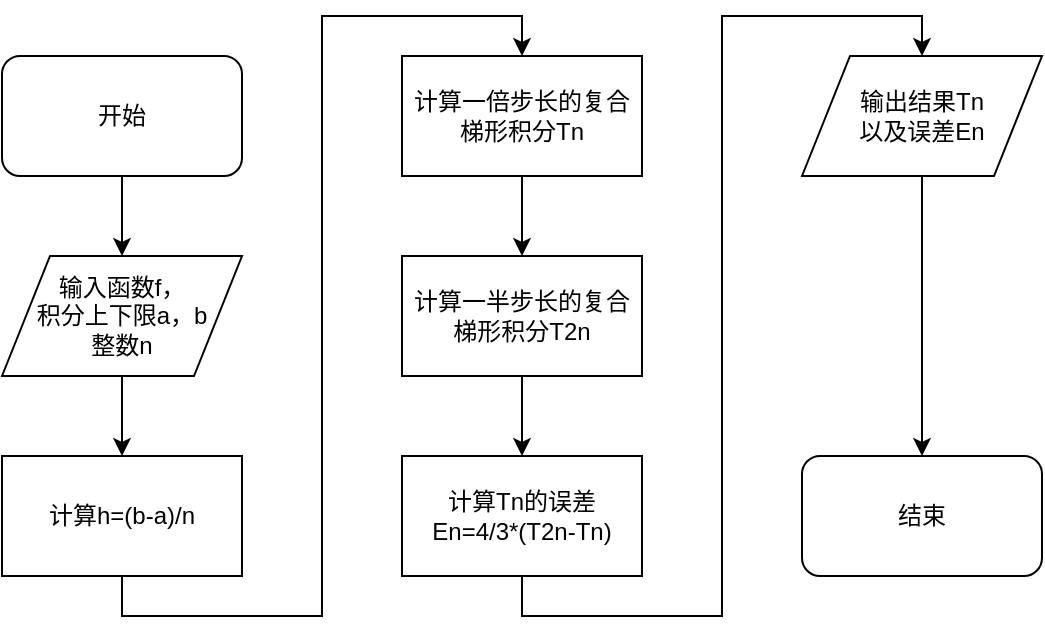 <mxfile version="12.1.3" type="device" pages="1"><diagram id="sdJuj8Prysm2mu3Ukcss" name="Page-1"><mxGraphModel dx="1024" dy="526" grid="1" gridSize="10" guides="1" tooltips="1" connect="1" arrows="1" fold="1" page="1" pageScale="1" pageWidth="827" pageHeight="1169" math="0" shadow="0"><root><mxCell id="0"/><mxCell id="1" parent="0"/><mxCell id="uVY-1v9Umz5g1eAys5ig-12" style="edgeStyle=orthogonalEdgeStyle;rounded=0;orthogonalLoop=1;jettySize=auto;html=1;exitX=0.5;exitY=1;exitDx=0;exitDy=0;entryX=0.5;entryY=0;entryDx=0;entryDy=0;" edge="1" parent="1" source="uVY-1v9Umz5g1eAys5ig-2" target="uVY-1v9Umz5g1eAys5ig-4"><mxGeometry relative="1" as="geometry"/></mxCell><mxCell id="uVY-1v9Umz5g1eAys5ig-2" value="开始" style="rounded=1;whiteSpace=wrap;html=1;" vertex="1" parent="1"><mxGeometry x="80" y="80" width="120" height="60" as="geometry"/></mxCell><mxCell id="uVY-1v9Umz5g1eAys5ig-13" style="edgeStyle=orthogonalEdgeStyle;rounded=0;orthogonalLoop=1;jettySize=auto;html=1;exitX=0.5;exitY=1;exitDx=0;exitDy=0;entryX=0.5;entryY=0;entryDx=0;entryDy=0;" edge="1" parent="1" source="uVY-1v9Umz5g1eAys5ig-4" target="uVY-1v9Umz5g1eAys5ig-5"><mxGeometry relative="1" as="geometry"/></mxCell><mxCell id="uVY-1v9Umz5g1eAys5ig-4" value="输入函数f，&lt;br&gt;积分上下限a，b&lt;br&gt;整数n" style="shape=parallelogram;perimeter=parallelogramPerimeter;whiteSpace=wrap;html=1;" vertex="1" parent="1"><mxGeometry x="80" y="180" width="120" height="60" as="geometry"/></mxCell><mxCell id="uVY-1v9Umz5g1eAys5ig-14" style="edgeStyle=orthogonalEdgeStyle;rounded=0;orthogonalLoop=1;jettySize=auto;html=1;exitX=0.5;exitY=1;exitDx=0;exitDy=0;entryX=0.5;entryY=0;entryDx=0;entryDy=0;" edge="1" parent="1" source="uVY-1v9Umz5g1eAys5ig-5" target="uVY-1v9Umz5g1eAys5ig-6"><mxGeometry relative="1" as="geometry"/></mxCell><mxCell id="uVY-1v9Umz5g1eAys5ig-5" value="计算h=(b-a)/n" style="rounded=0;whiteSpace=wrap;html=1;" vertex="1" parent="1"><mxGeometry x="80" y="280" width="120" height="60" as="geometry"/></mxCell><mxCell id="uVY-1v9Umz5g1eAys5ig-15" style="edgeStyle=orthogonalEdgeStyle;rounded=0;orthogonalLoop=1;jettySize=auto;html=1;exitX=0.5;exitY=1;exitDx=0;exitDy=0;entryX=0.5;entryY=0;entryDx=0;entryDy=0;" edge="1" parent="1" source="uVY-1v9Umz5g1eAys5ig-6" target="uVY-1v9Umz5g1eAys5ig-7"><mxGeometry relative="1" as="geometry"/></mxCell><mxCell id="uVY-1v9Umz5g1eAys5ig-6" value="计算一倍步长的复合梯形积分Tn" style="rounded=0;whiteSpace=wrap;html=1;" vertex="1" parent="1"><mxGeometry x="280" y="80" width="120" height="60" as="geometry"/></mxCell><mxCell id="uVY-1v9Umz5g1eAys5ig-16" style="edgeStyle=orthogonalEdgeStyle;rounded=0;orthogonalLoop=1;jettySize=auto;html=1;exitX=0.5;exitY=1;exitDx=0;exitDy=0;entryX=0.5;entryY=0;entryDx=0;entryDy=0;" edge="1" parent="1" source="uVY-1v9Umz5g1eAys5ig-7" target="uVY-1v9Umz5g1eAys5ig-8"><mxGeometry relative="1" as="geometry"/></mxCell><mxCell id="uVY-1v9Umz5g1eAys5ig-7" value="计算一半步长的复合梯形积分T2n" style="rounded=0;whiteSpace=wrap;html=1;" vertex="1" parent="1"><mxGeometry x="280" y="180" width="120" height="60" as="geometry"/></mxCell><mxCell id="uVY-1v9Umz5g1eAys5ig-17" style="edgeStyle=orthogonalEdgeStyle;rounded=0;orthogonalLoop=1;jettySize=auto;html=1;exitX=0.5;exitY=1;exitDx=0;exitDy=0;entryX=0.5;entryY=0;entryDx=0;entryDy=0;" edge="1" parent="1" source="uVY-1v9Umz5g1eAys5ig-8" target="uVY-1v9Umz5g1eAys5ig-10"><mxGeometry relative="1" as="geometry"/></mxCell><mxCell id="uVY-1v9Umz5g1eAys5ig-8" value="计算Tn的误差&lt;br&gt;En=4/3*(T2n-Tn)" style="rounded=0;whiteSpace=wrap;html=1;" vertex="1" parent="1"><mxGeometry x="280" y="280" width="120" height="60" as="geometry"/></mxCell><mxCell id="uVY-1v9Umz5g1eAys5ig-18" style="edgeStyle=orthogonalEdgeStyle;rounded=0;orthogonalLoop=1;jettySize=auto;html=1;exitX=0.5;exitY=1;exitDx=0;exitDy=0;entryX=0.5;entryY=0;entryDx=0;entryDy=0;" edge="1" parent="1" source="uVY-1v9Umz5g1eAys5ig-10" target="uVY-1v9Umz5g1eAys5ig-11"><mxGeometry relative="1" as="geometry"/></mxCell><mxCell id="uVY-1v9Umz5g1eAys5ig-10" value="输出结果Tn&lt;br&gt;以及误差En" style="shape=parallelogram;perimeter=parallelogramPerimeter;whiteSpace=wrap;html=1;" vertex="1" parent="1"><mxGeometry x="480" y="80" width="120" height="60" as="geometry"/></mxCell><mxCell id="uVY-1v9Umz5g1eAys5ig-11" value="结束" style="rounded=1;whiteSpace=wrap;html=1;" vertex="1" parent="1"><mxGeometry x="480" y="280" width="120" height="60" as="geometry"/></mxCell></root></mxGraphModel></diagram></mxfile>